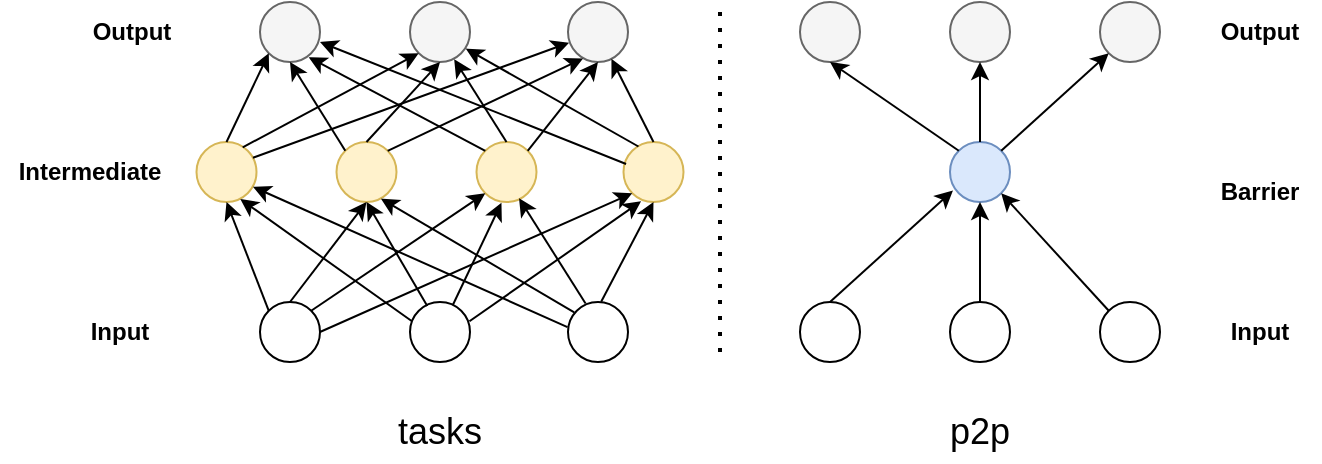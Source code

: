 <mxfile version="22.1.18" type="device">
  <diagram name="第 1 页" id="hv9KroKrv_OEBc8BJMPJ">
    <mxGraphModel dx="852" dy="553" grid="1" gridSize="10" guides="1" tooltips="1" connect="1" arrows="1" fold="1" page="1" pageScale="1" pageWidth="827" pageHeight="1169" math="0" shadow="0">
      <root>
        <mxCell id="0" />
        <mxCell id="1" parent="0" />
        <mxCell id="NPfGwEWd1vN2mzvzB372-1" value="" style="ellipse;whiteSpace=wrap;html=1;aspect=fixed;fillColor=#f5f5f5;fontColor=#333333;strokeColor=#666666;" parent="1" vertex="1">
          <mxGeometry x="230" y="160" width="30" height="30" as="geometry" />
        </mxCell>
        <mxCell id="NPfGwEWd1vN2mzvzB372-2" value="" style="ellipse;whiteSpace=wrap;html=1;aspect=fixed;fillColor=#f5f5f5;fontColor=#333333;strokeColor=#666666;" parent="1" vertex="1">
          <mxGeometry x="305" y="160" width="30" height="30" as="geometry" />
        </mxCell>
        <mxCell id="NPfGwEWd1vN2mzvzB372-3" value="" style="ellipse;whiteSpace=wrap;html=1;aspect=fixed;fillColor=#f5f5f5;fontColor=#333333;strokeColor=#666666;" parent="1" vertex="1">
          <mxGeometry x="384" y="160" width="30" height="30" as="geometry" />
        </mxCell>
        <mxCell id="NPfGwEWd1vN2mzvzB372-4" value="" style="ellipse;whiteSpace=wrap;html=1;aspect=fixed;fillColor=#fff2cc;strokeColor=#d6b656;" parent="1" vertex="1">
          <mxGeometry x="198.25" y="230" width="30" height="30" as="geometry" />
        </mxCell>
        <mxCell id="NPfGwEWd1vN2mzvzB372-5" value="" style="ellipse;whiteSpace=wrap;html=1;aspect=fixed;fillColor=#fff2cc;strokeColor=#d6b656;" parent="1" vertex="1">
          <mxGeometry x="268.25" y="230" width="30" height="30" as="geometry" />
        </mxCell>
        <mxCell id="NPfGwEWd1vN2mzvzB372-6" value="" style="ellipse;whiteSpace=wrap;html=1;aspect=fixed;fillColor=#fff2cc;strokeColor=#d6b656;" parent="1" vertex="1">
          <mxGeometry x="338.25" y="230" width="30" height="30" as="geometry" />
        </mxCell>
        <mxCell id="NPfGwEWd1vN2mzvzB372-7" value="" style="ellipse;whiteSpace=wrap;html=1;aspect=fixed;fillColor=#fff2cc;strokeColor=#d6b656;" parent="1" vertex="1">
          <mxGeometry x="411.75" y="230" width="30" height="30" as="geometry" />
        </mxCell>
        <mxCell id="NPfGwEWd1vN2mzvzB372-8" value="" style="ellipse;whiteSpace=wrap;html=1;aspect=fixed;" parent="1" vertex="1">
          <mxGeometry x="230" y="310" width="30" height="30" as="geometry" />
        </mxCell>
        <mxCell id="NPfGwEWd1vN2mzvzB372-9" value="" style="ellipse;whiteSpace=wrap;html=1;aspect=fixed;" parent="1" vertex="1">
          <mxGeometry x="305" y="310" width="30" height="30" as="geometry" />
        </mxCell>
        <mxCell id="NPfGwEWd1vN2mzvzB372-10" value="" style="ellipse;whiteSpace=wrap;html=1;aspect=fixed;" parent="1" vertex="1">
          <mxGeometry x="384" y="310" width="30" height="30" as="geometry" />
        </mxCell>
        <mxCell id="NPfGwEWd1vN2mzvzB372-11" value="" style="endArrow=classic;html=1;rounded=0;exitX=0;exitY=0;exitDx=0;exitDy=0;entryX=0.5;entryY=1;entryDx=0;entryDy=0;" parent="1" source="NPfGwEWd1vN2mzvzB372-8" target="NPfGwEWd1vN2mzvzB372-4" edge="1">
          <mxGeometry width="50" height="50" relative="1" as="geometry">
            <mxPoint x="110" y="360" as="sourcePoint" />
            <mxPoint x="160" y="310" as="targetPoint" />
          </mxGeometry>
        </mxCell>
        <mxCell id="NPfGwEWd1vN2mzvzB372-12" value="" style="endArrow=classic;html=1;rounded=0;exitX=0.5;exitY=0;exitDx=0;exitDy=0;entryX=0.5;entryY=1;entryDx=0;entryDy=0;" parent="1" source="NPfGwEWd1vN2mzvzB372-8" target="NPfGwEWd1vN2mzvzB372-5" edge="1">
          <mxGeometry width="50" height="50" relative="1" as="geometry">
            <mxPoint x="244" y="324" as="sourcePoint" />
            <mxPoint x="223" y="270" as="targetPoint" />
          </mxGeometry>
        </mxCell>
        <mxCell id="NPfGwEWd1vN2mzvzB372-13" value="" style="endArrow=classic;html=1;rounded=0;exitX=1;exitY=0;exitDx=0;exitDy=0;entryX=0;entryY=1;entryDx=0;entryDy=0;" parent="1" source="NPfGwEWd1vN2mzvzB372-8" target="NPfGwEWd1vN2mzvzB372-6" edge="1">
          <mxGeometry width="50" height="50" relative="1" as="geometry">
            <mxPoint x="255" y="320" as="sourcePoint" />
            <mxPoint x="293" y="270" as="targetPoint" />
          </mxGeometry>
        </mxCell>
        <mxCell id="NPfGwEWd1vN2mzvzB372-14" value="" style="endArrow=classic;html=1;rounded=0;exitX=1;exitY=0.5;exitDx=0;exitDy=0;entryX=0;entryY=1;entryDx=0;entryDy=0;" parent="1" source="NPfGwEWd1vN2mzvzB372-8" target="NPfGwEWd1vN2mzvzB372-7" edge="1">
          <mxGeometry width="50" height="50" relative="1" as="geometry">
            <mxPoint x="266" y="324" as="sourcePoint" />
            <mxPoint x="353" y="266" as="targetPoint" />
          </mxGeometry>
        </mxCell>
        <mxCell id="NPfGwEWd1vN2mzvzB372-15" value="" style="endArrow=classic;html=1;rounded=0;exitX=0.033;exitY=0.321;exitDx=0;exitDy=0;exitPerimeter=0;entryX=0.73;entryY=0.951;entryDx=0;entryDy=0;entryPerimeter=0;" parent="1" source="NPfGwEWd1vN2mzvzB372-9" target="NPfGwEWd1vN2mzvzB372-4" edge="1">
          <mxGeometry width="50" height="50" relative="1" as="geometry">
            <mxPoint x="310" y="320" as="sourcePoint" />
            <mxPoint x="220" y="260" as="targetPoint" />
          </mxGeometry>
        </mxCell>
        <mxCell id="NPfGwEWd1vN2mzvzB372-16" value="" style="endArrow=classic;html=1;rounded=0;entryX=0.5;entryY=1;entryDx=0;entryDy=0;exitX=0.288;exitY=0.067;exitDx=0;exitDy=0;exitPerimeter=0;" parent="1" source="NPfGwEWd1vN2mzvzB372-9" target="NPfGwEWd1vN2mzvzB372-5" edge="1">
          <mxGeometry width="50" height="50" relative="1" as="geometry">
            <mxPoint x="310" y="310" as="sourcePoint" />
            <mxPoint x="234" y="266" as="targetPoint" />
          </mxGeometry>
        </mxCell>
        <mxCell id="NPfGwEWd1vN2mzvzB372-17" value="" style="endArrow=classic;html=1;rounded=0;entryX=0.416;entryY=1.012;entryDx=0;entryDy=0;exitX=0.712;exitY=0.055;exitDx=0;exitDy=0;exitPerimeter=0;entryPerimeter=0;" parent="1" source="NPfGwEWd1vN2mzvzB372-9" target="NPfGwEWd1vN2mzvzB372-6" edge="1">
          <mxGeometry width="50" height="50" relative="1" as="geometry">
            <mxPoint x="322" y="323" as="sourcePoint" />
            <mxPoint x="293" y="270" as="targetPoint" />
          </mxGeometry>
        </mxCell>
        <mxCell id="NPfGwEWd1vN2mzvzB372-18" value="" style="endArrow=classic;html=1;rounded=0;entryX=0.293;entryY=0.988;entryDx=0;entryDy=0;exitX=0.991;exitY=0.321;exitDx=0;exitDy=0;exitPerimeter=0;entryPerimeter=0;" parent="1" source="NPfGwEWd1vN2mzvzB372-9" target="NPfGwEWd1vN2mzvzB372-7" edge="1">
          <mxGeometry width="50" height="50" relative="1" as="geometry">
            <mxPoint x="336" y="322" as="sourcePoint" />
            <mxPoint x="361" y="270" as="targetPoint" />
          </mxGeometry>
        </mxCell>
        <mxCell id="NPfGwEWd1vN2mzvzB372-19" value="" style="endArrow=classic;html=1;rounded=0;entryX=0.5;entryY=1;entryDx=0;entryDy=0;exitX=0.553;exitY=-0.004;exitDx=0;exitDy=0;exitPerimeter=0;" parent="1" source="NPfGwEWd1vN2mzvzB372-10" target="NPfGwEWd1vN2mzvzB372-7" edge="1">
          <mxGeometry width="50" height="50" relative="1" as="geometry">
            <mxPoint x="345" y="330" as="sourcePoint" />
            <mxPoint x="431" y="270" as="targetPoint" />
          </mxGeometry>
        </mxCell>
        <mxCell id="NPfGwEWd1vN2mzvzB372-20" value="" style="endArrow=classic;html=1;rounded=0;entryX=0.709;entryY=0.937;entryDx=0;entryDy=0;exitX=0.293;exitY=0.025;exitDx=0;exitDy=0;exitPerimeter=0;entryPerimeter=0;" parent="1" source="NPfGwEWd1vN2mzvzB372-10" target="NPfGwEWd1vN2mzvzB372-6" edge="1">
          <mxGeometry width="50" height="50" relative="1" as="geometry">
            <mxPoint x="411" y="320" as="sourcePoint" />
            <mxPoint x="437" y="270" as="targetPoint" />
          </mxGeometry>
        </mxCell>
        <mxCell id="NPfGwEWd1vN2mzvzB372-21" value="" style="endArrow=classic;html=1;rounded=0;entryX=0.741;entryY=0.944;entryDx=0;entryDy=0;exitX=0.104;exitY=0.172;exitDx=0;exitDy=0;exitPerimeter=0;entryPerimeter=0;" parent="1" source="NPfGwEWd1vN2mzvzB372-10" target="NPfGwEWd1vN2mzvzB372-5" edge="1">
          <mxGeometry width="50" height="50" relative="1" as="geometry">
            <mxPoint x="403" y="321" as="sourcePoint" />
            <mxPoint x="370" y="268" as="targetPoint" />
          </mxGeometry>
        </mxCell>
        <mxCell id="NPfGwEWd1vN2mzvzB372-22" value="" style="endArrow=classic;html=1;rounded=0;entryX=0.941;entryY=0.747;entryDx=0;entryDy=0;exitX=-0.009;exitY=0.418;exitDx=0;exitDy=0;exitPerimeter=0;entryPerimeter=0;" parent="1" source="NPfGwEWd1vN2mzvzB372-10" target="NPfGwEWd1vN2mzvzB372-4" edge="1">
          <mxGeometry width="50" height="50" relative="1" as="geometry">
            <mxPoint x="397" y="325" as="sourcePoint" />
            <mxPoint x="300" y="268" as="targetPoint" />
          </mxGeometry>
        </mxCell>
        <mxCell id="NPfGwEWd1vN2mzvzB372-23" value="" style="endArrow=classic;html=1;rounded=0;entryX=0;entryY=1;entryDx=0;entryDy=0;exitX=0.5;exitY=0;exitDx=0;exitDy=0;" parent="1" source="NPfGwEWd1vN2mzvzB372-4" target="NPfGwEWd1vN2mzvzB372-1" edge="1">
          <mxGeometry width="50" height="50" relative="1" as="geometry">
            <mxPoint x="180" y="230" as="sourcePoint" />
            <mxPoint x="230" y="180" as="targetPoint" />
          </mxGeometry>
        </mxCell>
        <mxCell id="NPfGwEWd1vN2mzvzB372-24" value="" style="endArrow=classic;html=1;rounded=0;entryX=0;entryY=1;entryDx=0;entryDy=0;exitX=0.77;exitY=0.089;exitDx=0;exitDy=0;exitPerimeter=0;" parent="1" source="NPfGwEWd1vN2mzvzB372-4" target="NPfGwEWd1vN2mzvzB372-2" edge="1">
          <mxGeometry width="50" height="50" relative="1" as="geometry">
            <mxPoint x="220" y="230" as="sourcePoint" />
            <mxPoint x="255" y="200" as="targetPoint" />
          </mxGeometry>
        </mxCell>
        <mxCell id="NPfGwEWd1vN2mzvzB372-25" value="" style="endArrow=classic;html=1;rounded=0;entryX=0.018;entryY=0.678;entryDx=0;entryDy=0;exitX=0.941;exitY=0.262;exitDx=0;exitDy=0;exitPerimeter=0;entryPerimeter=0;" parent="1" source="NPfGwEWd1vN2mzvzB372-4" target="NPfGwEWd1vN2mzvzB372-3" edge="1">
          <mxGeometry width="50" height="50" relative="1" as="geometry">
            <mxPoint x="229" y="240" as="sourcePoint" />
            <mxPoint x="330" y="200" as="targetPoint" />
          </mxGeometry>
        </mxCell>
        <mxCell id="NPfGwEWd1vN2mzvzB372-26" value="" style="endArrow=classic;html=1;rounded=0;entryX=0.5;entryY=1;entryDx=0;entryDy=0;exitX=0;exitY=0;exitDx=0;exitDy=0;" parent="1" source="NPfGwEWd1vN2mzvzB372-5" target="NPfGwEWd1vN2mzvzB372-1" edge="1">
          <mxGeometry width="50" height="50" relative="1" as="geometry">
            <mxPoint x="223" y="240" as="sourcePoint" />
            <mxPoint x="255" y="200" as="targetPoint" />
          </mxGeometry>
        </mxCell>
        <mxCell id="NPfGwEWd1vN2mzvzB372-27" value="" style="endArrow=classic;html=1;rounded=0;entryX=0.5;entryY=1;entryDx=0;entryDy=0;exitX=0.5;exitY=0;exitDx=0;exitDy=0;" parent="1" source="NPfGwEWd1vN2mzvzB372-5" target="NPfGwEWd1vN2mzvzB372-2" edge="1">
          <mxGeometry width="50" height="50" relative="1" as="geometry">
            <mxPoint x="283" y="244" as="sourcePoint" />
            <mxPoint x="260" y="200" as="targetPoint" />
          </mxGeometry>
        </mxCell>
        <mxCell id="NPfGwEWd1vN2mzvzB372-28" value="" style="endArrow=classic;html=1;rounded=0;entryX=0.252;entryY=0.94;entryDx=0;entryDy=0;exitX=1;exitY=0;exitDx=0;exitDy=0;entryPerimeter=0;" parent="1" source="NPfGwEWd1vN2mzvzB372-5" target="NPfGwEWd1vN2mzvzB372-3" edge="1">
          <mxGeometry width="50" height="50" relative="1" as="geometry">
            <mxPoint x="293" y="240" as="sourcePoint" />
            <mxPoint x="330" y="200" as="targetPoint" />
          </mxGeometry>
        </mxCell>
        <mxCell id="NPfGwEWd1vN2mzvzB372-29" value="" style="endArrow=classic;html=1;rounded=0;exitX=0;exitY=0;exitDx=0;exitDy=0;entryX=0.811;entryY=0.919;entryDx=0;entryDy=0;entryPerimeter=0;" parent="1" source="NPfGwEWd1vN2mzvzB372-6" target="NPfGwEWd1vN2mzvzB372-1" edge="1">
          <mxGeometry width="50" height="50" relative="1" as="geometry">
            <mxPoint x="304" y="244" as="sourcePoint" />
            <mxPoint x="260" y="190" as="targetPoint" />
          </mxGeometry>
        </mxCell>
        <mxCell id="NPfGwEWd1vN2mzvzB372-30" value="" style="endArrow=classic;html=1;rounded=0;exitX=0.5;exitY=0;exitDx=0;exitDy=0;entryX=0.736;entryY=0.955;entryDx=0;entryDy=0;entryPerimeter=0;" parent="1" source="NPfGwEWd1vN2mzvzB372-6" target="NPfGwEWd1vN2mzvzB372-2" edge="1">
          <mxGeometry width="50" height="50" relative="1" as="geometry">
            <mxPoint x="353" y="244" as="sourcePoint" />
            <mxPoint x="267" y="195" as="targetPoint" />
          </mxGeometry>
        </mxCell>
        <mxCell id="NPfGwEWd1vN2mzvzB372-31" value="" style="endArrow=classic;html=1;rounded=0;exitX=1;exitY=0;exitDx=0;exitDy=0;entryX=0.5;entryY=1;entryDx=0;entryDy=0;" parent="1" source="NPfGwEWd1vN2mzvzB372-6" target="NPfGwEWd1vN2mzvzB372-3" edge="1">
          <mxGeometry width="50" height="50" relative="1" as="geometry">
            <mxPoint x="363" y="240" as="sourcePoint" />
            <mxPoint x="337" y="199" as="targetPoint" />
          </mxGeometry>
        </mxCell>
        <mxCell id="NPfGwEWd1vN2mzvzB372-32" value="" style="endArrow=classic;html=1;rounded=0;exitX=0.5;exitY=0;exitDx=0;exitDy=0;" parent="1" source="NPfGwEWd1vN2mzvzB372-7" target="NPfGwEWd1vN2mzvzB372-3" edge="1">
          <mxGeometry width="50" height="50" relative="1" as="geometry">
            <mxPoint x="374" y="244" as="sourcePoint" />
            <mxPoint x="409" y="200" as="targetPoint" />
          </mxGeometry>
        </mxCell>
        <mxCell id="NPfGwEWd1vN2mzvzB372-33" value="" style="endArrow=classic;html=1;rounded=0;exitX=0.249;exitY=0.075;exitDx=0;exitDy=0;exitPerimeter=0;entryX=0.928;entryY=0.777;entryDx=0;entryDy=0;entryPerimeter=0;" parent="1" source="NPfGwEWd1vN2mzvzB372-7" target="NPfGwEWd1vN2mzvzB372-2" edge="1">
          <mxGeometry width="50" height="50" relative="1" as="geometry">
            <mxPoint x="437" y="240" as="sourcePoint" />
            <mxPoint x="416" y="198" as="targetPoint" />
          </mxGeometry>
        </mxCell>
        <mxCell id="NPfGwEWd1vN2mzvzB372-34" value="" style="endArrow=classic;html=1;rounded=0;exitX=0.043;exitY=0.366;exitDx=0;exitDy=0;exitPerimeter=0;" parent="1" source="NPfGwEWd1vN2mzvzB372-7" edge="1">
          <mxGeometry width="50" height="50" relative="1" as="geometry">
            <mxPoint x="429" y="242" as="sourcePoint" />
            <mxPoint x="260" y="180" as="targetPoint" />
          </mxGeometry>
        </mxCell>
        <mxCell id="NPfGwEWd1vN2mzvzB372-35" value="Input" style="text;html=1;strokeColor=none;fillColor=none;align=center;verticalAlign=middle;whiteSpace=wrap;rounded=0;fontStyle=1" parent="1" vertex="1">
          <mxGeometry x="130" y="310" width="60" height="30" as="geometry" />
        </mxCell>
        <mxCell id="NPfGwEWd1vN2mzvzB372-36" value="Intermediate" style="text;html=1;strokeColor=none;fillColor=none;align=center;verticalAlign=middle;whiteSpace=wrap;rounded=0;fontStyle=1" parent="1" vertex="1">
          <mxGeometry x="100" y="230" width="90" height="30" as="geometry" />
        </mxCell>
        <mxCell id="NPfGwEWd1vN2mzvzB372-37" value="Output" style="text;html=1;strokeColor=none;fillColor=none;align=center;verticalAlign=middle;whiteSpace=wrap;rounded=0;fontStyle=1" parent="1" vertex="1">
          <mxGeometry x="136" y="160" width="60" height="30" as="geometry" />
        </mxCell>
        <mxCell id="NPfGwEWd1vN2mzvzB372-40" value="&lt;font style=&quot;font-size: 18px;&quot;&gt;tasks&lt;/font&gt;" style="text;html=1;strokeColor=none;fillColor=none;align=center;verticalAlign=middle;whiteSpace=wrap;rounded=0;" parent="1" vertex="1">
          <mxGeometry x="290" y="360" width="60" height="30" as="geometry" />
        </mxCell>
        <mxCell id="NPfGwEWd1vN2mzvzB372-41" value="" style="ellipse;whiteSpace=wrap;html=1;aspect=fixed;" parent="1" vertex="1">
          <mxGeometry x="500" y="310" width="30" height="30" as="geometry" />
        </mxCell>
        <mxCell id="NPfGwEWd1vN2mzvzB372-42" value="" style="ellipse;whiteSpace=wrap;html=1;aspect=fixed;" parent="1" vertex="1">
          <mxGeometry x="575" y="310" width="30" height="30" as="geometry" />
        </mxCell>
        <mxCell id="NPfGwEWd1vN2mzvzB372-43" value="" style="ellipse;whiteSpace=wrap;html=1;aspect=fixed;" parent="1" vertex="1">
          <mxGeometry x="650" y="310" width="30" height="30" as="geometry" />
        </mxCell>
        <mxCell id="NPfGwEWd1vN2mzvzB372-44" value="" style="endArrow=none;dashed=1;html=1;dashPattern=1 3;strokeWidth=2;rounded=0;" parent="1" edge="1">
          <mxGeometry width="50" height="50" relative="1" as="geometry">
            <mxPoint x="460" y="335" as="sourcePoint" />
            <mxPoint x="460" y="165" as="targetPoint" />
          </mxGeometry>
        </mxCell>
        <mxCell id="NPfGwEWd1vN2mzvzB372-45" value="" style="ellipse;whiteSpace=wrap;html=1;aspect=fixed;fillColor=#f5f5f5;fontColor=#333333;strokeColor=#666666;" parent="1" vertex="1">
          <mxGeometry x="500" y="160" width="30" height="30" as="geometry" />
        </mxCell>
        <mxCell id="NPfGwEWd1vN2mzvzB372-46" value="" style="ellipse;whiteSpace=wrap;html=1;aspect=fixed;fillColor=#f5f5f5;fontColor=#333333;strokeColor=#666666;" parent="1" vertex="1">
          <mxGeometry x="575" y="160" width="30" height="30" as="geometry" />
        </mxCell>
        <mxCell id="NPfGwEWd1vN2mzvzB372-47" value="" style="ellipse;whiteSpace=wrap;html=1;aspect=fixed;fillColor=#f5f5f5;fontColor=#333333;strokeColor=#666666;" parent="1" vertex="1">
          <mxGeometry x="650" y="160" width="30" height="30" as="geometry" />
        </mxCell>
        <mxCell id="NPfGwEWd1vN2mzvzB372-48" value="" style="ellipse;whiteSpace=wrap;html=1;aspect=fixed;fillColor=#dae8fc;strokeColor=#6c8ebf;" parent="1" vertex="1">
          <mxGeometry x="575" y="230" width="30" height="30" as="geometry" />
        </mxCell>
        <mxCell id="NPfGwEWd1vN2mzvzB372-49" value="" style="endArrow=classic;html=1;rounded=0;entryX=0.05;entryY=0.808;entryDx=0;entryDy=0;entryPerimeter=0;exitX=0.5;exitY=0;exitDx=0;exitDy=0;" parent="1" source="NPfGwEWd1vN2mzvzB372-41" target="NPfGwEWd1vN2mzvzB372-48" edge="1">
          <mxGeometry width="50" height="50" relative="1" as="geometry">
            <mxPoint x="490" y="410" as="sourcePoint" />
            <mxPoint x="540" y="360" as="targetPoint" />
          </mxGeometry>
        </mxCell>
        <mxCell id="NPfGwEWd1vN2mzvzB372-50" value="" style="endArrow=classic;html=1;rounded=0;entryX=0.5;entryY=1;entryDx=0;entryDy=0;exitX=0.5;exitY=0;exitDx=0;exitDy=0;" parent="1" source="NPfGwEWd1vN2mzvzB372-42" target="NPfGwEWd1vN2mzvzB372-48" edge="1">
          <mxGeometry width="50" height="50" relative="1" as="geometry">
            <mxPoint x="525" y="320" as="sourcePoint" />
            <mxPoint x="587" y="274" as="targetPoint" />
          </mxGeometry>
        </mxCell>
        <mxCell id="NPfGwEWd1vN2mzvzB372-51" value="" style="endArrow=classic;html=1;rounded=0;entryX=1;entryY=1;entryDx=0;entryDy=0;exitX=0;exitY=0;exitDx=0;exitDy=0;" parent="1" source="NPfGwEWd1vN2mzvzB372-43" target="NPfGwEWd1vN2mzvzB372-48" edge="1">
          <mxGeometry width="50" height="50" relative="1" as="geometry">
            <mxPoint x="600" y="320" as="sourcePoint" />
            <mxPoint x="600" y="280" as="targetPoint" />
          </mxGeometry>
        </mxCell>
        <mxCell id="NPfGwEWd1vN2mzvzB372-52" value="" style="endArrow=classic;html=1;rounded=0;entryX=0;entryY=1;entryDx=0;entryDy=0;exitX=1;exitY=0;exitDx=0;exitDy=0;" parent="1" source="NPfGwEWd1vN2mzvzB372-48" target="NPfGwEWd1vN2mzvzB372-47" edge="1">
          <mxGeometry width="50" height="50" relative="1" as="geometry">
            <mxPoint x="664" y="324" as="sourcePoint" />
            <mxPoint x="611" y="276" as="targetPoint" />
          </mxGeometry>
        </mxCell>
        <mxCell id="NPfGwEWd1vN2mzvzB372-53" value="" style="endArrow=classic;html=1;rounded=0;entryX=0.5;entryY=1;entryDx=0;entryDy=0;exitX=0.5;exitY=0;exitDx=0;exitDy=0;" parent="1" source="NPfGwEWd1vN2mzvzB372-48" target="NPfGwEWd1vN2mzvzB372-46" edge="1">
          <mxGeometry width="50" height="50" relative="1" as="geometry">
            <mxPoint x="611" y="254" as="sourcePoint" />
            <mxPoint x="664" y="196" as="targetPoint" />
          </mxGeometry>
        </mxCell>
        <mxCell id="NPfGwEWd1vN2mzvzB372-54" value="" style="endArrow=classic;html=1;rounded=0;entryX=0.5;entryY=1;entryDx=0;entryDy=0;exitX=0;exitY=0;exitDx=0;exitDy=0;" parent="1" source="NPfGwEWd1vN2mzvzB372-48" target="NPfGwEWd1vN2mzvzB372-45" edge="1">
          <mxGeometry width="50" height="50" relative="1" as="geometry">
            <mxPoint x="600" y="250" as="sourcePoint" />
            <mxPoint x="600" y="200" as="targetPoint" />
          </mxGeometry>
        </mxCell>
        <mxCell id="NPfGwEWd1vN2mzvzB372-55" value="&lt;span style=&quot;font-size: 18px;&quot;&gt;p2p&lt;/span&gt;" style="text;html=1;strokeColor=none;fillColor=none;align=center;verticalAlign=middle;whiteSpace=wrap;rounded=0;" parent="1" vertex="1">
          <mxGeometry x="560" y="360" width="60" height="30" as="geometry" />
        </mxCell>
        <mxCell id="NPfGwEWd1vN2mzvzB372-56" value="Input" style="text;html=1;strokeColor=none;fillColor=none;align=center;verticalAlign=middle;whiteSpace=wrap;rounded=0;fontStyle=1" parent="1" vertex="1">
          <mxGeometry x="700" y="310" width="60" height="30" as="geometry" />
        </mxCell>
        <mxCell id="NPfGwEWd1vN2mzvzB372-57" value="&lt;b&gt;Barrier&lt;/b&gt;" style="text;html=1;strokeColor=none;fillColor=none;align=center;verticalAlign=middle;whiteSpace=wrap;rounded=0;" parent="1" vertex="1">
          <mxGeometry x="700" y="240" width="60" height="30" as="geometry" />
        </mxCell>
        <mxCell id="NPfGwEWd1vN2mzvzB372-58" value="&lt;b&gt;Output&lt;/b&gt;" style="text;html=1;strokeColor=none;fillColor=none;align=center;verticalAlign=middle;whiteSpace=wrap;rounded=0;" parent="1" vertex="1">
          <mxGeometry x="700" y="160" width="60" height="30" as="geometry" />
        </mxCell>
      </root>
    </mxGraphModel>
  </diagram>
</mxfile>
